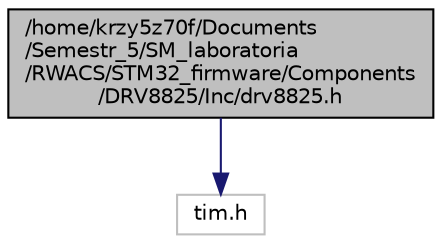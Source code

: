 digraph "/home/krzy5z70f/Documents/Semestr_5/SM_laboratoria/RWACS/STM32_firmware/Components/DRV8825/Inc/drv8825.h"
{
 // LATEX_PDF_SIZE
  edge [fontname="Helvetica",fontsize="10",labelfontname="Helvetica",labelfontsize="10"];
  node [fontname="Helvetica",fontsize="10",shape=record];
  Node1 [label="/home/krzy5z70f/Documents\l/Semestr_5/SM_laboratoria\l/RWACS/STM32_firmware/Components\l/DRV8825/Inc/drv8825.h",height=0.2,width=0.4,color="black", fillcolor="grey75", style="filled", fontcolor="black",tooltip=": DRV8825 step motor driver configuration header file"];
  Node1 -> Node2 [color="midnightblue",fontsize="10",style="solid"];
  Node2 [label="tim.h",height=0.2,width=0.4,color="grey75", fillcolor="white", style="filled",tooltip=" "];
}
